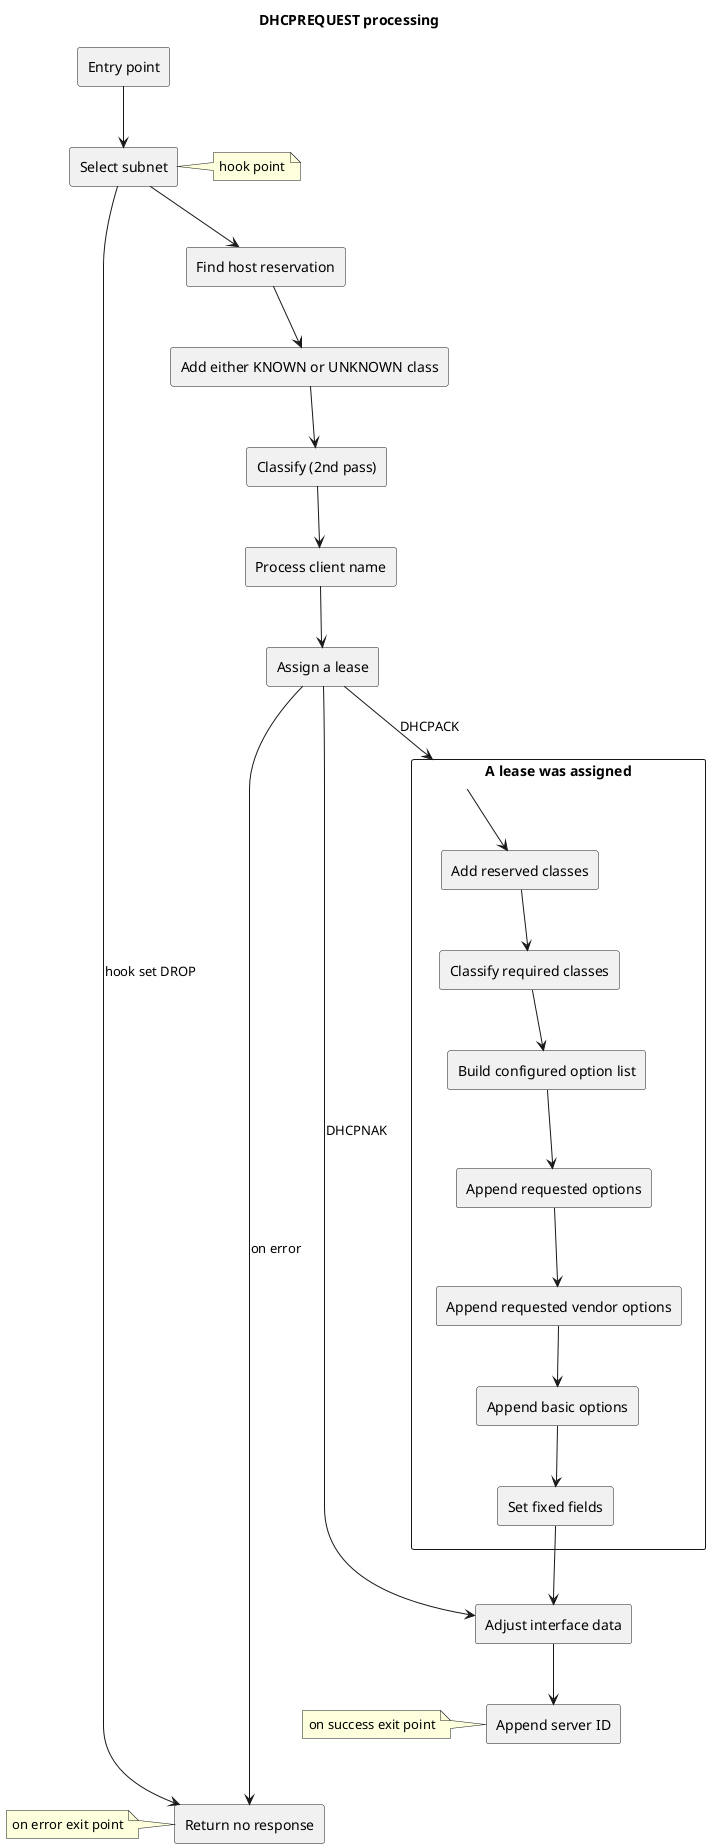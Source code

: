 @startuml

title DHCPREQUEST processing

agent "Entry point" as entry

agent "Select subnet" as selectSubnet
note right : hook point

agent "Find host reservation" as findReservation

agent "Add either KNOWN or UNKNOWN class" as known

agent "Classify (2nd pass)" as classify2

agent "Process client name" as processClientName

agent "Assign a lease" as assignLease

rectangle "A lease was assigned" as ack {
 agent "Add reserved classes" as setReservedClasses
 agent "Classify required classes" as requiredClassify
 agent "Build configured option list" as buildCfgOptionList
 agent "Append requested options" as appendRequestedOptions
 agent "Append requested vendor options" as appendRequestedVendorOptions
 agent "Append basic options" as appendBasicOptions
 agent "Set fixed fields" as setFixedFields
}

agent "Adjust interface data" as common

agent "Append server ID" as appendServerID
note left : on success exit point

agent "Return no response" as drop
note left : on error exit point

entry --> selectSubnet
selectSubnet --> findReservation
selectSubnet ---> drop : hook set DROP
findReservation --> known
known --> classify2
classify2 --> processClientName
processClientName --> assignLease
assignLease --> ack : DHCPACK
assignLease --> common : DHCPNAK
assignLease ---> drop : on error
ack --> setReservedClasses
setReservedClasses --> requiredClassify
requiredClassify --> buildCfgOptionList
buildCfgOptionList --> appendRequestedOptions
appendRequestedOptions --> appendRequestedVendorOptions
appendRequestedVendorOptions --> appendBasicOptions
appendBasicOptions --> setFixedFields
setFixedFields --> common
common --> appendServerID
appendServerID -[hidden]-> drop

@enduml